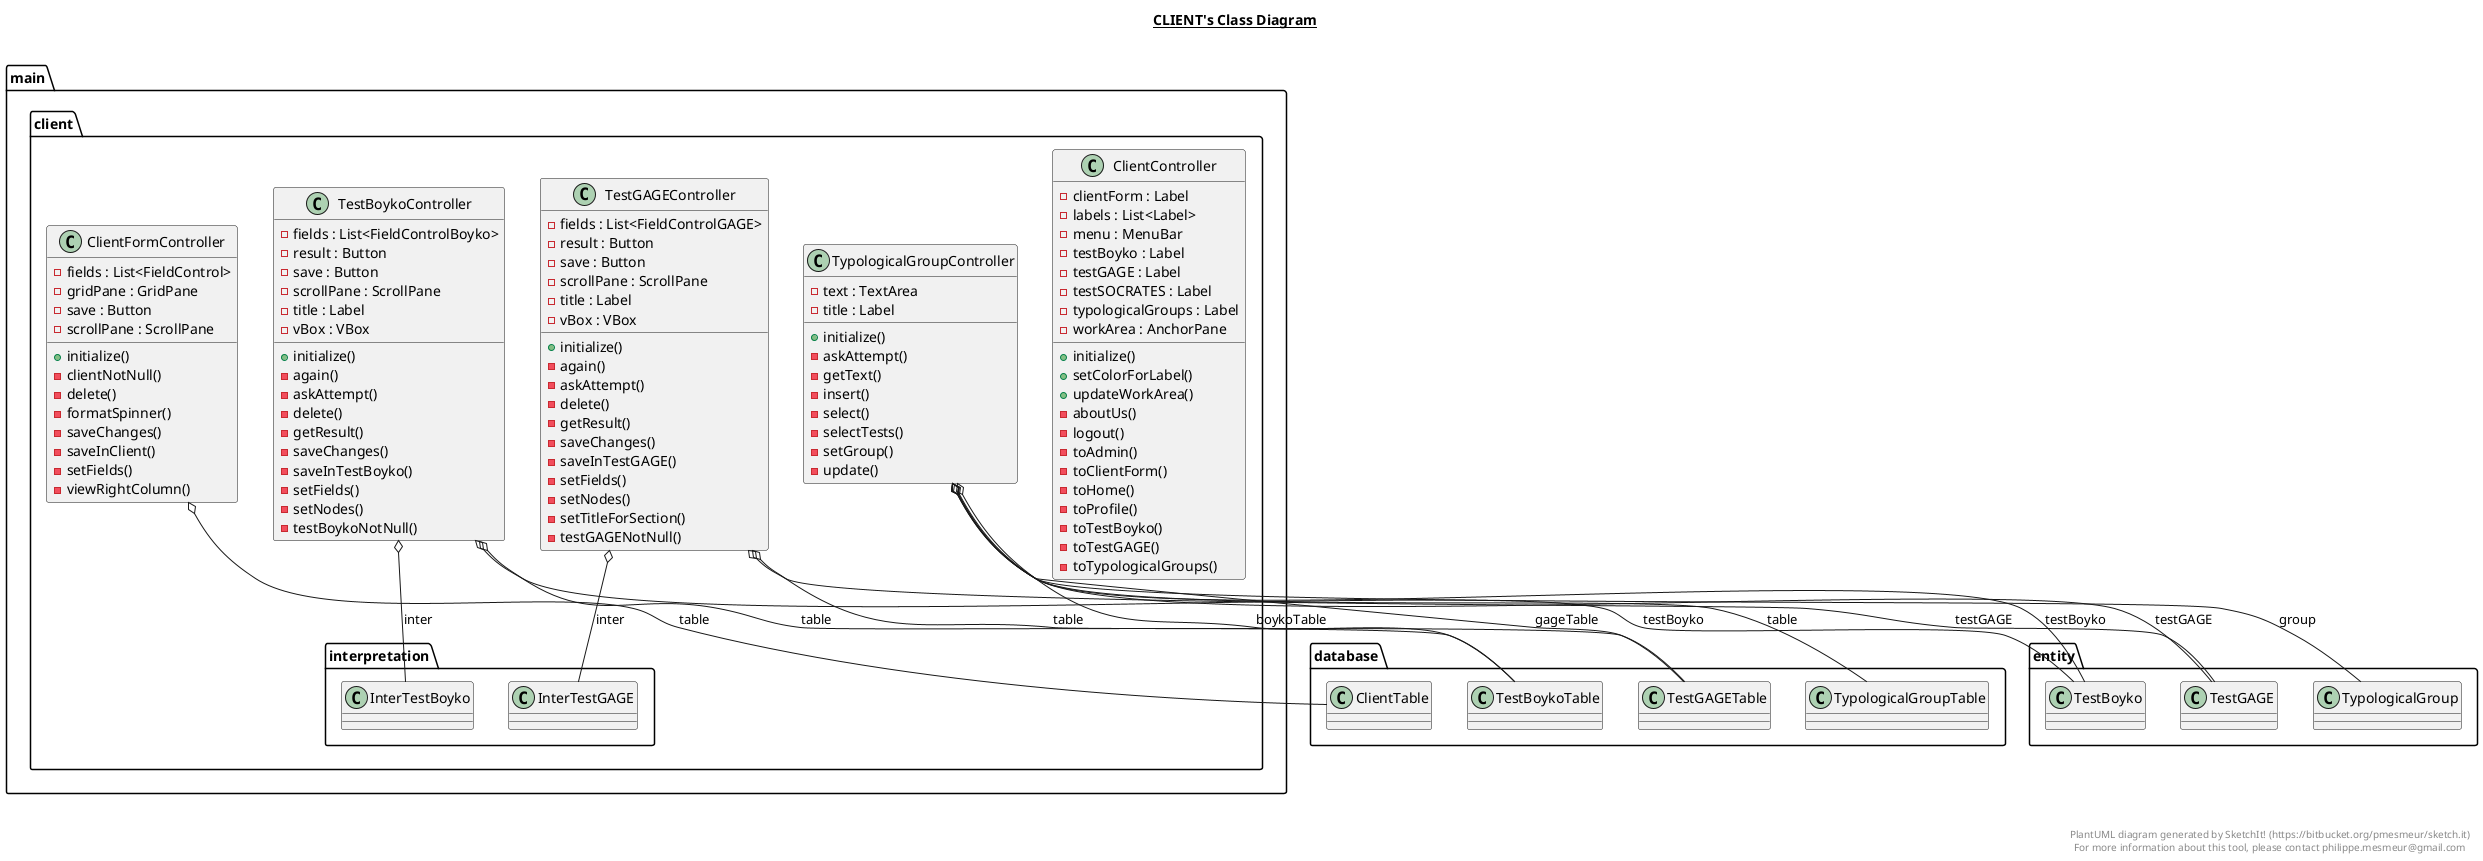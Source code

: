 @startuml

title __CLIENT's Class Diagram__\n

  namespace main {
    namespace client {
      class main.client.ClientController {
          - clientForm : Label
          - labels : List<Label>
          - menu : MenuBar
          - testBoyko : Label
          - testGAGE : Label
          - testSOCRATES : Label
          - typologicalGroups : Label
          - workArea : AnchorPane
          + initialize()
          + setColorForLabel()
          + updateWorkArea()
          - aboutUs()
          - logout()
          - toAdmin()
          - toClientForm()
          - toHome()
          - toProfile()
          - toTestBoyko()
          - toTestGAGE()
          - toTypologicalGroups()
      }
    }
  }
  

  namespace main {
    namespace client {
      class main.client.ClientFormController {
          - fields : List<FieldControl>
          - gridPane : GridPane
          - save : Button
          - scrollPane : ScrollPane
          + initialize()
          - clientNotNull()
          - delete()
          - formatSpinner()
          - saveChanges()
          - saveInClient()
          - setFields()
          - viewRightColumn()
      }
    }
  }
  

  namespace main {
    namespace client {
      class main.client.TestBoykoController {
          - fields : List<FieldControlBoyko>
          - result : Button
          - save : Button
          - scrollPane : ScrollPane
          - title : Label
          - vBox : VBox
          + initialize()
          - again()
          - askAttempt()
          - delete()
          - getResult()
          - saveChanges()
          - saveInTestBoyko()
          - setFields()
          - setNodes()
          - testBoykoNotNull()
      }
    }
  }
  

  namespace main {
    namespace client {
      class main.client.TestGAGEController {
          - fields : List<FieldControlGAGE>
          - result : Button
          - save : Button
          - scrollPane : ScrollPane
          - title : Label
          - vBox : VBox
          + initialize()
          - again()
          - askAttempt()
          - delete()
          - getResult()
          - saveChanges()
          - saveInTestGAGE()
          - setFields()
          - setNodes()
          - setTitleForSection()
          - testGAGENotNull()
      }
    }
  }
  

  namespace main {
    namespace client {
      class main.client.TypologicalGroupController {
          - text : TextArea
          - title : Label
          + initialize()
          - askAttempt()
          - getText()
          - insert()
          - select()
          - selectTests()
          - setGroup()
          - update()
      }
    }
  }
  

  main.client.ClientFormController o-- database.ClientTable : table
  main.client.TestBoykoController o-- main.client.interpretation.InterTestBoyko : inter
  main.client.TestBoykoController o-- database.TestBoykoTable : table
  main.client.TestBoykoController o-- entity.TestBoyko : testBoyko
  main.client.TestGAGEController o-- main.client.interpretation.InterTestGAGE : inter
  main.client.TestGAGEController o-- database.TestGAGETable : table
  main.client.TestGAGEController o-- entity.TestGAGE : testGAGE
  main.client.TypologicalGroupController o-- database.TestBoykoTable : boykoTable
  main.client.TypologicalGroupController o-- database.TestGAGETable : gageTable
  main.client.TypologicalGroupController o-- entity.TypologicalGroup : group
  main.client.TypologicalGroupController o-- database.TypologicalGroupTable : table
  main.client.TypologicalGroupController o-- entity.TestBoyko : testBoyko
  main.client.TypologicalGroupController o-- entity.TestGAGE : testGAGE


right footer


PlantUML diagram generated by SketchIt! (https://bitbucket.org/pmesmeur/sketch.it)
For more information about this tool, please contact philippe.mesmeur@gmail.com
endfooter

@enduml

